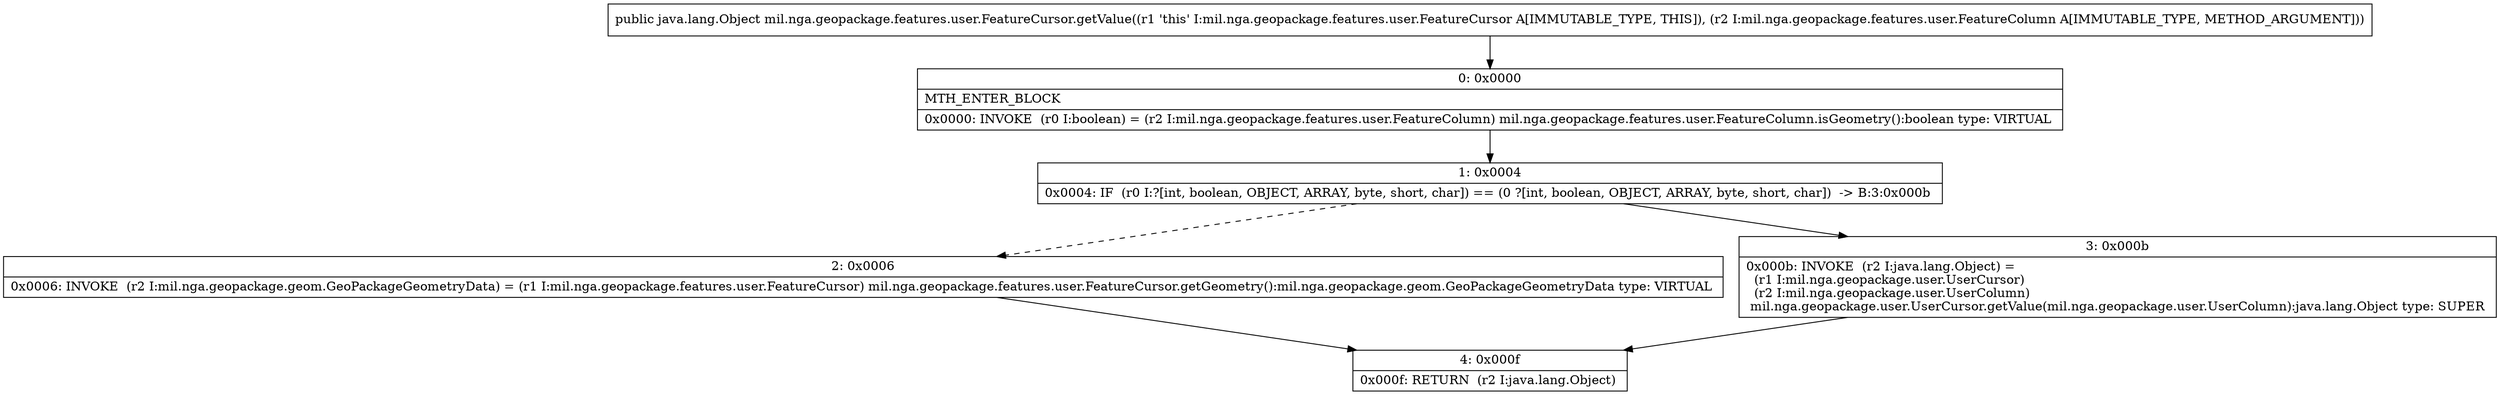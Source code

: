 digraph "CFG formil.nga.geopackage.features.user.FeatureCursor.getValue(Lmil\/nga\/geopackage\/features\/user\/FeatureColumn;)Ljava\/lang\/Object;" {
Node_0 [shape=record,label="{0\:\ 0x0000|MTH_ENTER_BLOCK\l|0x0000: INVOKE  (r0 I:boolean) = (r2 I:mil.nga.geopackage.features.user.FeatureColumn) mil.nga.geopackage.features.user.FeatureColumn.isGeometry():boolean type: VIRTUAL \l}"];
Node_1 [shape=record,label="{1\:\ 0x0004|0x0004: IF  (r0 I:?[int, boolean, OBJECT, ARRAY, byte, short, char]) == (0 ?[int, boolean, OBJECT, ARRAY, byte, short, char])  \-\> B:3:0x000b \l}"];
Node_2 [shape=record,label="{2\:\ 0x0006|0x0006: INVOKE  (r2 I:mil.nga.geopackage.geom.GeoPackageGeometryData) = (r1 I:mil.nga.geopackage.features.user.FeatureCursor) mil.nga.geopackage.features.user.FeatureCursor.getGeometry():mil.nga.geopackage.geom.GeoPackageGeometryData type: VIRTUAL \l}"];
Node_3 [shape=record,label="{3\:\ 0x000b|0x000b: INVOKE  (r2 I:java.lang.Object) = \l  (r1 I:mil.nga.geopackage.user.UserCursor)\l  (r2 I:mil.nga.geopackage.user.UserColumn)\l mil.nga.geopackage.user.UserCursor.getValue(mil.nga.geopackage.user.UserColumn):java.lang.Object type: SUPER \l}"];
Node_4 [shape=record,label="{4\:\ 0x000f|0x000f: RETURN  (r2 I:java.lang.Object) \l}"];
MethodNode[shape=record,label="{public java.lang.Object mil.nga.geopackage.features.user.FeatureCursor.getValue((r1 'this' I:mil.nga.geopackage.features.user.FeatureCursor A[IMMUTABLE_TYPE, THIS]), (r2 I:mil.nga.geopackage.features.user.FeatureColumn A[IMMUTABLE_TYPE, METHOD_ARGUMENT])) }"];
MethodNode -> Node_0;
Node_0 -> Node_1;
Node_1 -> Node_2[style=dashed];
Node_1 -> Node_3;
Node_2 -> Node_4;
Node_3 -> Node_4;
}


